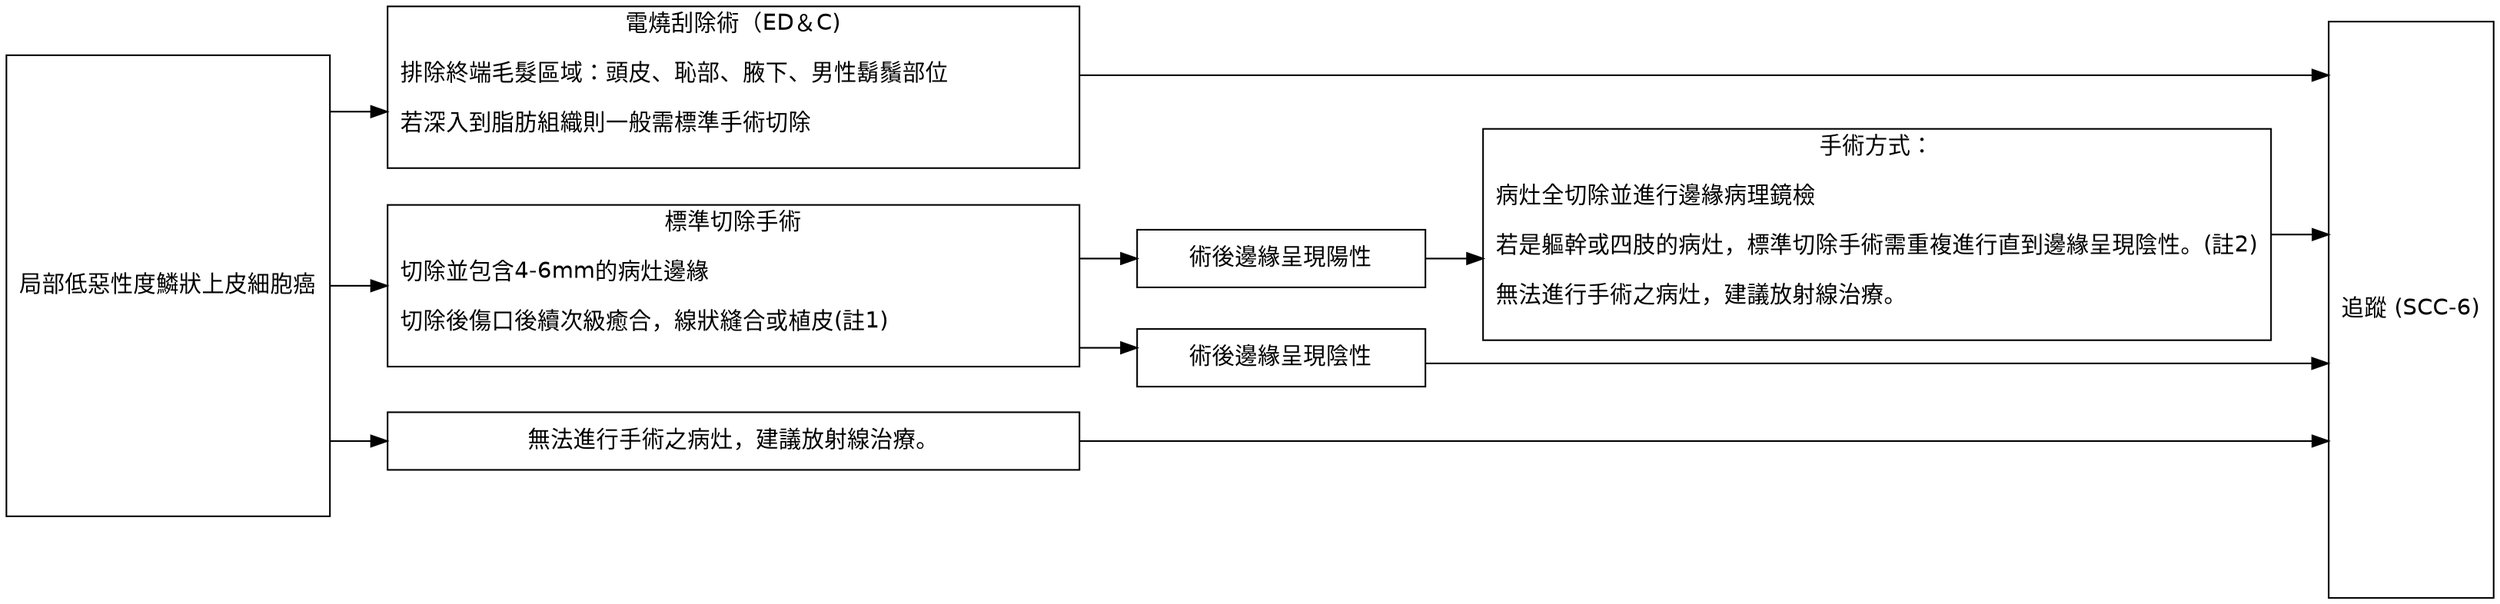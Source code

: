 digraph {
  graph [rankdir = LR; splines=ortho; overlap=false]
  node [shape = box, fontname = Helvetica]

  low -> {tx1 tx2 tx3}
         tx1 -> fu
         tx2 -> bo1 -> tx21 -> fu
         tx2 -> bo0 -> fu
         tx3 -> fu

  low [label = 局部低惡性度鱗狀上皮細胞癌; height=4]
  tx1 [label = "電燒刮除術（ED＆C)\n
排除終端毛髮區域：頭皮、恥部、腋下、男性鬍鬚部位\l
若深入到脂肪組織則一般需標準手術切除\l
";
width = 6]
  tx2 [label = "標準切除手術\n
切除並包含4-6mm的病灶邊緣\l
切除後傷口後續次級癒合，線狀縫合或植皮(註1)\l
";
width = 6]
  tx21 [label = "手術方式：\n
病灶全切除並進行邊緣病理鏡檢\l
若是軀幹或四肢的病灶，標準切除手術需重複進行直到邊緣呈現陰性。(註2)\l
無法進行手術之病灶，建議放射線治療。\l
"]
  tx3 [label = "無法進行手術之病灶，建議放射線治療。"; width = 6]
  bo0 [label = "術後邊緣呈現陰性"; width=2.5]
  bo1 [label = "術後邊緣呈現陽性"; width=2.5]
  fu [label = "追蹤 (SCC-6)"; height=5]

  {rank = same; tx1; tx2; tx3}
  {rank = same; bo0; bo1}


}
